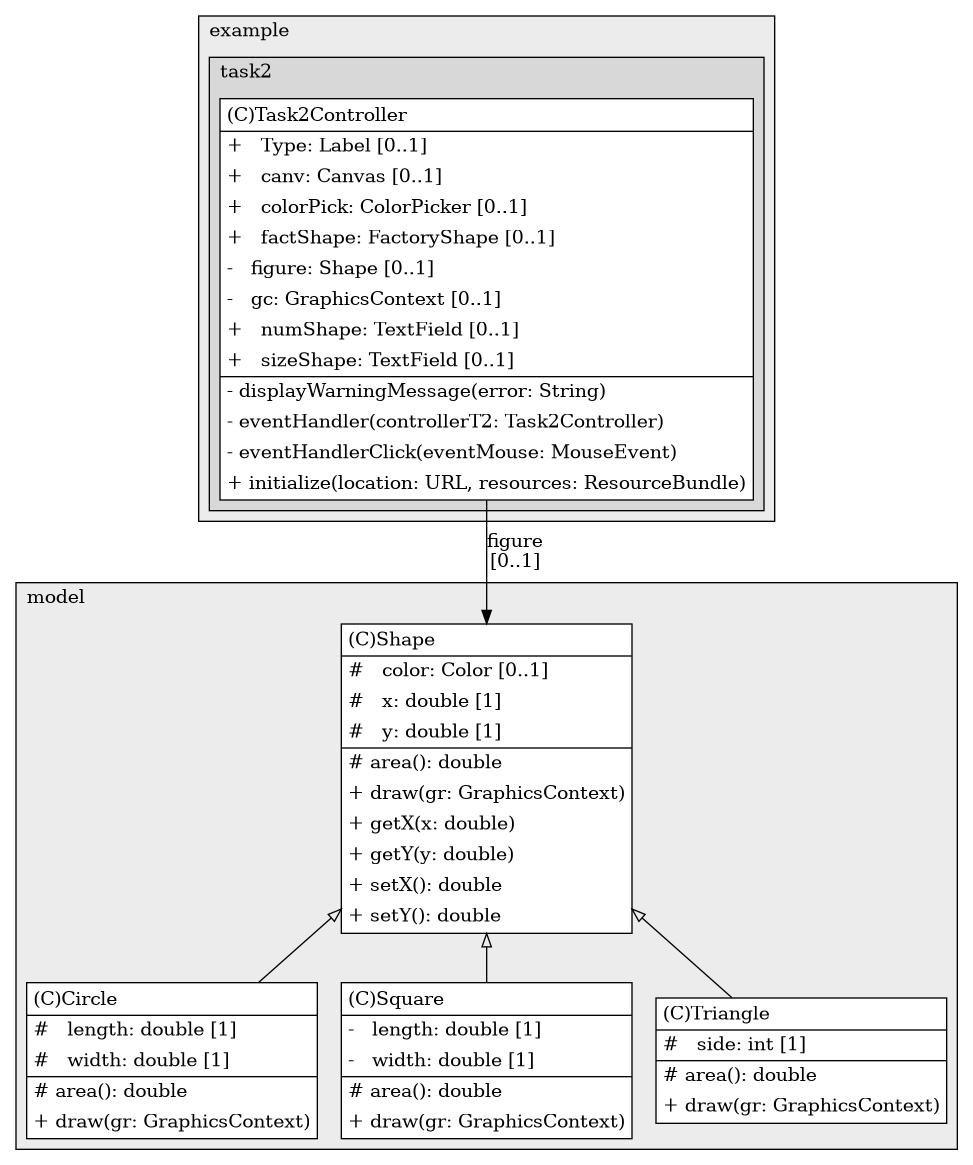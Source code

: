 @startuml

/' diagram meta data start
config=StructureConfiguration;
{
  "projectClassification": {
    "searchMode": "OpenProject", // OpenProject, AllProjects
    "includedProjects": "",
    "pathEndKeywords": "*.impl",
    "isClientPath": "",
    "isClientName": "",
    "isTestPath": "",
    "isTestName": "",
    "isMappingPath": "",
    "isMappingName": "",
    "isDataAccessPath": "",
    "isDataAccessName": "",
    "isDataStructurePath": "",
    "isDataStructureName": "",
    "isInterfaceStructuresPath": "",
    "isInterfaceStructuresName": "",
    "isEntryPointPath": "",
    "isEntryPointName": "",
    "treatFinalFieldsAsMandatory": false
  },
  "graphRestriction": {
    "classPackageExcludeFilter": "",
    "classPackageIncludeFilter": "",
    "classNameExcludeFilter": "",
    "classNameIncludeFilter": "",
    "methodNameExcludeFilter": "",
    "methodNameIncludeFilter": "",
    "removeByInheritance": "", // inheritance/annotation based filtering is done in a second step
    "removeByAnnotation": "",
    "removeByClassPackage": "", // cleanup the graph after inheritance/annotation based filtering is done
    "removeByClassName": "",
    "cutMappings": false,
    "cutEnum": true,
    "cutTests": true,
    "cutClient": true,
    "cutDataAccess": false,
    "cutInterfaceStructures": false,
    "cutDataStructures": false,
    "cutGetterAndSetter": true,
    "cutConstructors": true
  },
  "graphTraversal": {
    "forwardDepth": 6,
    "backwardDepth": 6,
    "classPackageExcludeFilter": "",
    "classPackageIncludeFilter": "",
    "classNameExcludeFilter": "",
    "classNameIncludeFilter": "",
    "methodNameExcludeFilter": "",
    "methodNameIncludeFilter": "",
    "hideMappings": false,
    "hideDataStructures": false,
    "hidePrivateMethods": true,
    "hideInterfaceCalls": true, // indirection: implementation -> interface (is hidden) -> implementation
    "onlyShowApplicationEntryPoints": false, // root node is included
    "useMethodCallsForStructureDiagram": "ForwardOnly" // ForwardOnly, BothDirections, No
  },
  "details": {
    "aggregation": "GroupByClass", // ByClass, GroupByClass, None
    "showClassGenericTypes": true,
    "showMethods": true,
    "showMethodParameterNames": true,
    "showMethodParameterTypes": true,
    "showMethodReturnType": true,
    "showPackageLevels": 2,
    "showDetailedClassStructure": true
  },
  "rootClass": "model.Shape",
  "extensionCallbackMethod": "" // qualified.class.name#methodName - signature: public static String method(String)
}
diagram meta data end '/



digraph g {
    rankdir="TB"
    splines=polyline
    

'nodes 
subgraph cluster_104069929 { 
   	label=model
	labeljust=l
	fillcolor="#ececec"
	style=filled
   
   Circle104069929[
	label=<<TABLE BORDER="1" CELLBORDER="0" CELLPADDING="4" CELLSPACING="0">
<TR><TD ALIGN="LEFT" >(C)Circle</TD></TR>
<HR/>
<TR><TD ALIGN="LEFT" >#   length: double [1]</TD></TR>
<TR><TD ALIGN="LEFT" >#   width: double [1]</TD></TR>
<HR/>
<TR><TD ALIGN="LEFT" ># area(): double</TD></TR>
<TR><TD ALIGN="LEFT" >+ draw(gr: GraphicsContext)</TD></TR>
</TABLE>>
	style=filled
	margin=0
	shape=plaintext
	fillcolor="#FFFFFF"
];

Shape104069929[
	label=<<TABLE BORDER="1" CELLBORDER="0" CELLPADDING="4" CELLSPACING="0">
<TR><TD ALIGN="LEFT" >(C)Shape</TD></TR>
<HR/>
<TR><TD ALIGN="LEFT" >#   color: Color [0..1]</TD></TR>
<TR><TD ALIGN="LEFT" >#   x: double [1]</TD></TR>
<TR><TD ALIGN="LEFT" >#   y: double [1]</TD></TR>
<HR/>
<TR><TD ALIGN="LEFT" ># area(): double</TD></TR>
<TR><TD ALIGN="LEFT" >+ draw(gr: GraphicsContext)</TD></TR>
<TR><TD ALIGN="LEFT" >+ getX(x: double)</TD></TR>
<TR><TD ALIGN="LEFT" >+ getY(y: double)</TD></TR>
<TR><TD ALIGN="LEFT" >+ setX(): double</TD></TR>
<TR><TD ALIGN="LEFT" >+ setY(): double</TD></TR>
</TABLE>>
	style=filled
	margin=0
	shape=plaintext
	fillcolor="#FFFFFF"
];

Square104069929[
	label=<<TABLE BORDER="1" CELLBORDER="0" CELLPADDING="4" CELLSPACING="0">
<TR><TD ALIGN="LEFT" >(C)Square</TD></TR>
<HR/>
<TR><TD ALIGN="LEFT" >-   length: double [1]</TD></TR>
<TR><TD ALIGN="LEFT" >-   width: double [1]</TD></TR>
<HR/>
<TR><TD ALIGN="LEFT" ># area(): double</TD></TR>
<TR><TD ALIGN="LEFT" >+ draw(gr: GraphicsContext)</TD></TR>
</TABLE>>
	style=filled
	margin=0
	shape=plaintext
	fillcolor="#FFFFFF"
];

Triangle104069929[
	label=<<TABLE BORDER="1" CELLBORDER="0" CELLPADDING="4" CELLSPACING="0">
<TR><TD ALIGN="LEFT" >(C)Triangle</TD></TR>
<HR/>
<TR><TD ALIGN="LEFT" >#   side: int [1]</TD></TR>
<HR/>
<TR><TD ALIGN="LEFT" ># area(): double</TD></TR>
<TR><TD ALIGN="LEFT" >+ draw(gr: GraphicsContext)</TD></TR>
</TABLE>>
	style=filled
	margin=0
	shape=plaintext
	fillcolor="#FFFFFF"
];
} 

subgraph cluster_1322970774 { 
   	label=example
	labeljust=l
	fillcolor="#ececec"
	style=filled
   
   subgraph cluster_129515977 { 
   	label=task2
	labeljust=l
	fillcolor="#d8d8d8"
	style=filled
   
   Task2Controller537999332[
	label=<<TABLE BORDER="1" CELLBORDER="0" CELLPADDING="4" CELLSPACING="0">
<TR><TD ALIGN="LEFT" >(C)Task2Controller</TD></TR>
<HR/>
<TR><TD ALIGN="LEFT" >+   Type: Label [0..1]</TD></TR>
<TR><TD ALIGN="LEFT" >+   canv: Canvas [0..1]</TD></TR>
<TR><TD ALIGN="LEFT" >+   colorPick: ColorPicker [0..1]</TD></TR>
<TR><TD ALIGN="LEFT" >+   factShape: FactoryShape [0..1]</TD></TR>
<TR><TD ALIGN="LEFT" >-   figure: Shape [0..1]</TD></TR>
<TR><TD ALIGN="LEFT" >-   gc: GraphicsContext [0..1]</TD></TR>
<TR><TD ALIGN="LEFT" >+   numShape: TextField [0..1]</TD></TR>
<TR><TD ALIGN="LEFT" >+   sizeShape: TextField [0..1]</TD></TR>
<HR/>
<TR><TD ALIGN="LEFT" >- displayWarningMessage(error: String)</TD></TR>
<TR><TD ALIGN="LEFT" >- eventHandler(controllerT2: Task2Controller)</TD></TR>
<TR><TD ALIGN="LEFT" >- eventHandlerClick(eventMouse: MouseEvent)</TD></TR>
<TR><TD ALIGN="LEFT" >+ initialize(location: URL, resources: ResourceBundle)</TD></TR>
</TABLE>>
	style=filled
	margin=0
	shape=plaintext
	fillcolor="#FFFFFF"
];
} 
} 

'edges    
Shape104069929 -> Circle104069929[arrowhead=none, arrowtail=empty, dir=both];
Shape104069929 -> Square104069929[arrowhead=none, arrowtail=empty, dir=both];
Shape104069929 -> Triangle104069929[arrowhead=none, arrowtail=empty, dir=both];
Task2Controller537999332 -> Shape104069929[label="figure
[0..1]"];
    
}
@enduml